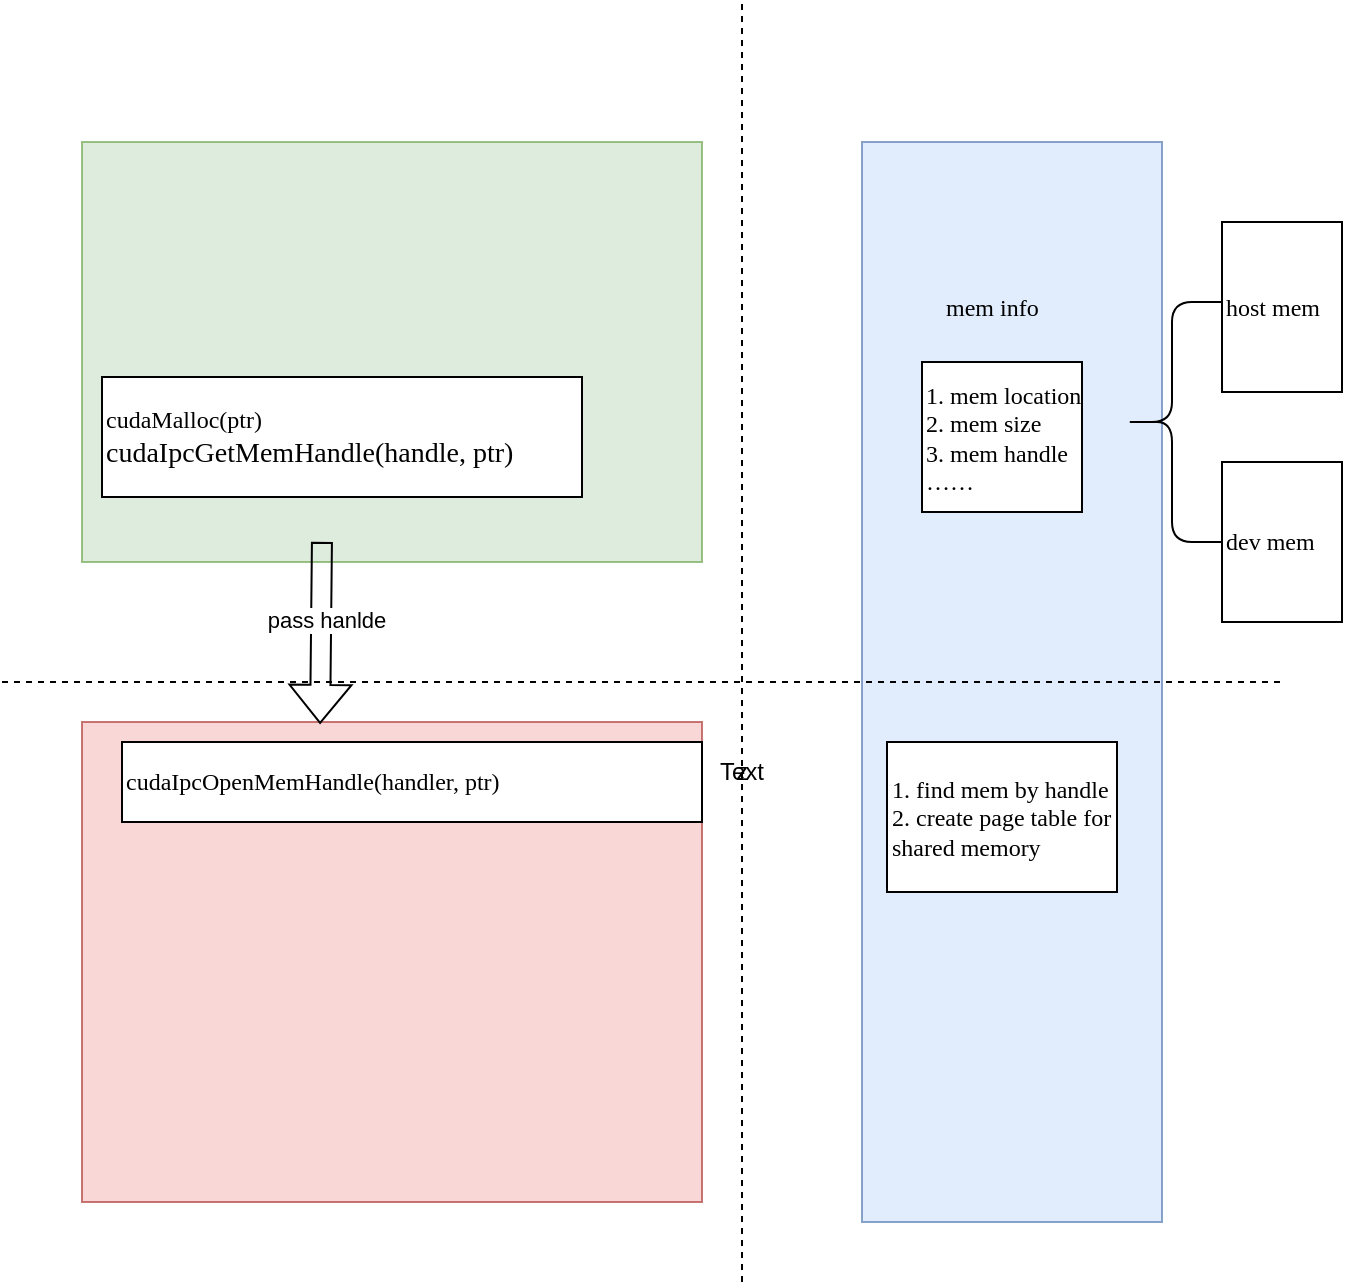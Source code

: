 <mxfile version="22.1.5" type="github">
  <diagram name="第 1 页" id="Ks_WqYh9_LlSjnp3bexs">
    <mxGraphModel dx="744" dy="1994" grid="1" gridSize="10" guides="1" tooltips="1" connect="1" arrows="1" fold="1" page="1" pageScale="1" pageWidth="827" pageHeight="1169" math="0" shadow="0">
      <root>
        <mxCell id="0" />
        <mxCell id="1" parent="0" />
        <mxCell id="mkzYLdg49s4tKRvJ3ipk-18" value="" style="rounded=0;whiteSpace=wrap;html=1;opacity=80;fillColor=#dae8fc;strokeColor=#6c8ebf;" vertex="1" parent="1">
          <mxGeometry x="440" y="20" width="150" height="540" as="geometry" />
        </mxCell>
        <mxCell id="mkzYLdg49s4tKRvJ3ipk-17" value="" style="rounded=0;whiteSpace=wrap;html=1;opacity=80;fillColor=#f8cecc;strokeColor=#b85450;" vertex="1" parent="1">
          <mxGeometry x="50" y="310" width="310" height="240" as="geometry" />
        </mxCell>
        <mxCell id="mkzYLdg49s4tKRvJ3ipk-15" value="" style="rounded=0;whiteSpace=wrap;html=1;opacity=80;fillColor=#d5e8d4;strokeColor=#82b366;" vertex="1" parent="1">
          <mxGeometry x="50" y="20" width="310" height="210" as="geometry" />
        </mxCell>
        <mxCell id="mkzYLdg49s4tKRvJ3ipk-1" value="&lt;div&gt;cudaMalloc(ptr)&lt;br&gt;&lt;div style=&quot;color: rgb(0, 0, 0); background-color: rgb(255, 255, 255); font-weight: normal; font-size: 14px; line-height: 19px;&quot;&gt;&lt;div&gt;cudaIpcGetMemHandle(handle, ptr)&lt;/div&gt;&lt;/div&gt;&lt;/div&gt;" style="rounded=0;whiteSpace=wrap;html=1;fontFamily=Times New Roman;align=left;" vertex="1" parent="1">
          <mxGeometry x="60" y="137.5" width="240" height="60" as="geometry" />
        </mxCell>
        <mxCell id="mkzYLdg49s4tKRvJ3ipk-2" value="host mem" style="rounded=0;whiteSpace=wrap;html=1;fontFamily=Times New Roman;align=left;" vertex="1" parent="1">
          <mxGeometry x="620" y="60" width="60" height="85" as="geometry" />
        </mxCell>
        <mxCell id="mkzYLdg49s4tKRvJ3ipk-6" value="dev mem" style="whiteSpace=wrap;html=1;fontFamily=Times New Roman;align=left;" vertex="1" parent="1">
          <mxGeometry x="620" y="180" width="60" height="80" as="geometry" />
        </mxCell>
        <mxCell id="mkzYLdg49s4tKRvJ3ipk-8" value="mem info" style="text;html=1;align=left;verticalAlign=middle;resizable=0;points=[];autosize=1;strokeColor=none;fillColor=none;fontFamily=Times New Roman;" vertex="1" parent="1">
          <mxGeometry x="480" y="87.5" width="70" height="30" as="geometry" />
        </mxCell>
        <mxCell id="mkzYLdg49s4tKRvJ3ipk-11" value="&lt;div&gt;1. mem location&lt;/div&gt;&lt;div&gt;2. mem size&lt;br&gt;&lt;/div&gt;&lt;div&gt;3. mem handle&lt;/div&gt;&lt;div&gt;……&lt;br&gt;&lt;/div&gt;" style="whiteSpace=wrap;html=1;fontFamily=Times New Roman;align=left;" vertex="1" parent="1">
          <mxGeometry x="470" y="130" width="80" height="75" as="geometry" />
        </mxCell>
        <mxCell id="mkzYLdg49s4tKRvJ3ipk-12" value="" style="shape=curlyBracket;whiteSpace=wrap;html=1;rounded=1;labelPosition=left;verticalLabelPosition=middle;align=right;verticalAlign=middle;" vertex="1" parent="1">
          <mxGeometry x="570" y="100" width="50" height="120" as="geometry" />
        </mxCell>
        <mxCell id="mkzYLdg49s4tKRvJ3ipk-13" value="&lt;div&gt;&lt;div&gt;cudaIpcOpenMemHandle(handler, ptr)&lt;/div&gt;&lt;/div&gt;" style="rounded=0;whiteSpace=wrap;html=1;fontFamily=Times New Roman;align=left;" vertex="1" parent="1">
          <mxGeometry x="70" y="320" width="290" height="40" as="geometry" />
        </mxCell>
        <mxCell id="mkzYLdg49s4tKRvJ3ipk-16" value="" style="endArrow=none;dashed=1;html=1;rounded=0;" edge="1" parent="1">
          <mxGeometry width="50" height="50" relative="1" as="geometry">
            <mxPoint x="380" y="590" as="sourcePoint" />
            <mxPoint x="380" y="-50" as="targetPoint" />
          </mxGeometry>
        </mxCell>
        <mxCell id="mkzYLdg49s4tKRvJ3ipk-21" value="" style="endArrow=none;dashed=1;html=1;rounded=0;" edge="1" parent="1">
          <mxGeometry width="50" height="50" relative="1" as="geometry">
            <mxPoint x="10" y="290" as="sourcePoint" />
            <mxPoint x="650" y="290" as="targetPoint" />
          </mxGeometry>
        </mxCell>
        <mxCell id="mkzYLdg49s4tKRvJ3ipk-22" value="&lt;div&gt;1. find mem by handle&lt;br&gt;&lt;/div&gt;&lt;div&gt;2. create page table for shared memory&lt;br&gt;&lt;/div&gt;" style="whiteSpace=wrap;html=1;fontFamily=Times New Roman;align=left;" vertex="1" parent="1">
          <mxGeometry x="452.5" y="320" width="115" height="75" as="geometry" />
        </mxCell>
        <mxCell id="mkzYLdg49s4tKRvJ3ipk-24" value="" style="shape=flexArrow;endArrow=classic;html=1;rounded=0;entryX=0.384;entryY=0.004;entryDx=0;entryDy=0;entryPerimeter=0;exitX=0.387;exitY=0.952;exitDx=0;exitDy=0;exitPerimeter=0;" edge="1" parent="1" source="mkzYLdg49s4tKRvJ3ipk-15" target="mkzYLdg49s4tKRvJ3ipk-17">
          <mxGeometry width="50" height="50" relative="1" as="geometry">
            <mxPoint x="80" y="290" as="sourcePoint" />
            <mxPoint x="130" y="240" as="targetPoint" />
          </mxGeometry>
        </mxCell>
        <mxCell id="mkzYLdg49s4tKRvJ3ipk-27" value="pass hanlde" style="edgeLabel;html=1;align=center;verticalAlign=middle;resizable=0;points=[];" vertex="1" connectable="0" parent="mkzYLdg49s4tKRvJ3ipk-24">
          <mxGeometry x="-0.142" y="2" relative="1" as="geometry">
            <mxPoint as="offset" />
          </mxGeometry>
        </mxCell>
        <mxCell id="mkzYLdg49s4tKRvJ3ipk-25" value="Text" style="text;html=1;strokeColor=none;fillColor=none;align=center;verticalAlign=middle;whiteSpace=wrap;rounded=0;" vertex="1" parent="1">
          <mxGeometry x="350" y="320" width="60" height="30" as="geometry" />
        </mxCell>
        <mxCell id="mkzYLdg49s4tKRvJ3ipk-26" value="z" style="text;html=1;strokeColor=none;fillColor=none;align=center;verticalAlign=middle;whiteSpace=wrap;rounded=0;" vertex="1" parent="1">
          <mxGeometry x="350" y="320" width="60" height="30" as="geometry" />
        </mxCell>
      </root>
    </mxGraphModel>
  </diagram>
</mxfile>
